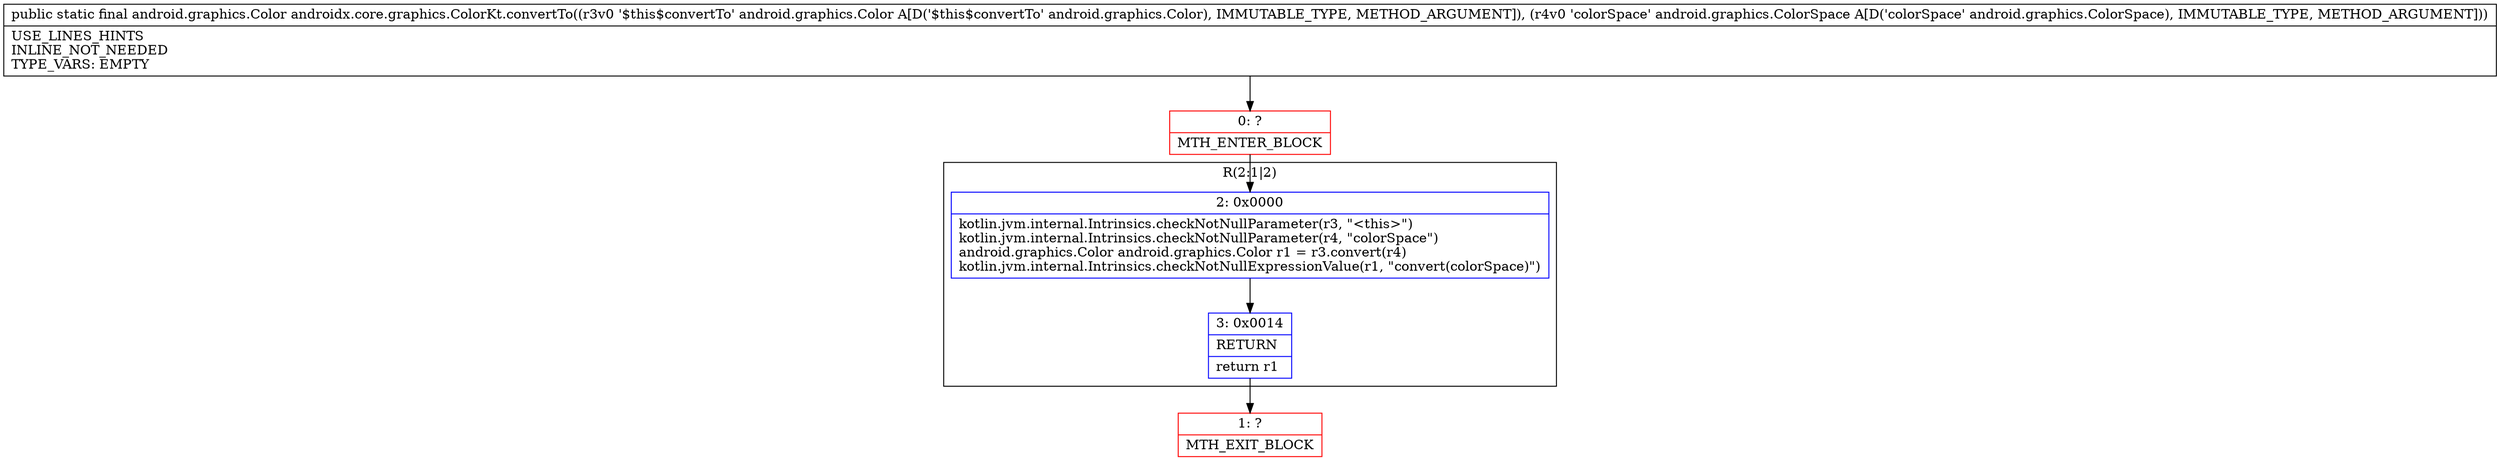 digraph "CFG forandroidx.core.graphics.ColorKt.convertTo(Landroid\/graphics\/Color;Landroid\/graphics\/ColorSpace;)Landroid\/graphics\/Color;" {
subgraph cluster_Region_1019821940 {
label = "R(2:1|2)";
node [shape=record,color=blue];
Node_2 [shape=record,label="{2\:\ 0x0000|kotlin.jvm.internal.Intrinsics.checkNotNullParameter(r3, \"\<this\>\")\lkotlin.jvm.internal.Intrinsics.checkNotNullParameter(r4, \"colorSpace\")\landroid.graphics.Color android.graphics.Color r1 = r3.convert(r4)\lkotlin.jvm.internal.Intrinsics.checkNotNullExpressionValue(r1, \"convert(colorSpace)\")\l}"];
Node_3 [shape=record,label="{3\:\ 0x0014|RETURN\l|return r1\l}"];
}
Node_0 [shape=record,color=red,label="{0\:\ ?|MTH_ENTER_BLOCK\l}"];
Node_1 [shape=record,color=red,label="{1\:\ ?|MTH_EXIT_BLOCK\l}"];
MethodNode[shape=record,label="{public static final android.graphics.Color androidx.core.graphics.ColorKt.convertTo((r3v0 '$this$convertTo' android.graphics.Color A[D('$this$convertTo' android.graphics.Color), IMMUTABLE_TYPE, METHOD_ARGUMENT]), (r4v0 'colorSpace' android.graphics.ColorSpace A[D('colorSpace' android.graphics.ColorSpace), IMMUTABLE_TYPE, METHOD_ARGUMENT]))  | USE_LINES_HINTS\lINLINE_NOT_NEEDED\lTYPE_VARS: EMPTY\l}"];
MethodNode -> Node_0;Node_2 -> Node_3;
Node_3 -> Node_1;
Node_0 -> Node_2;
}

